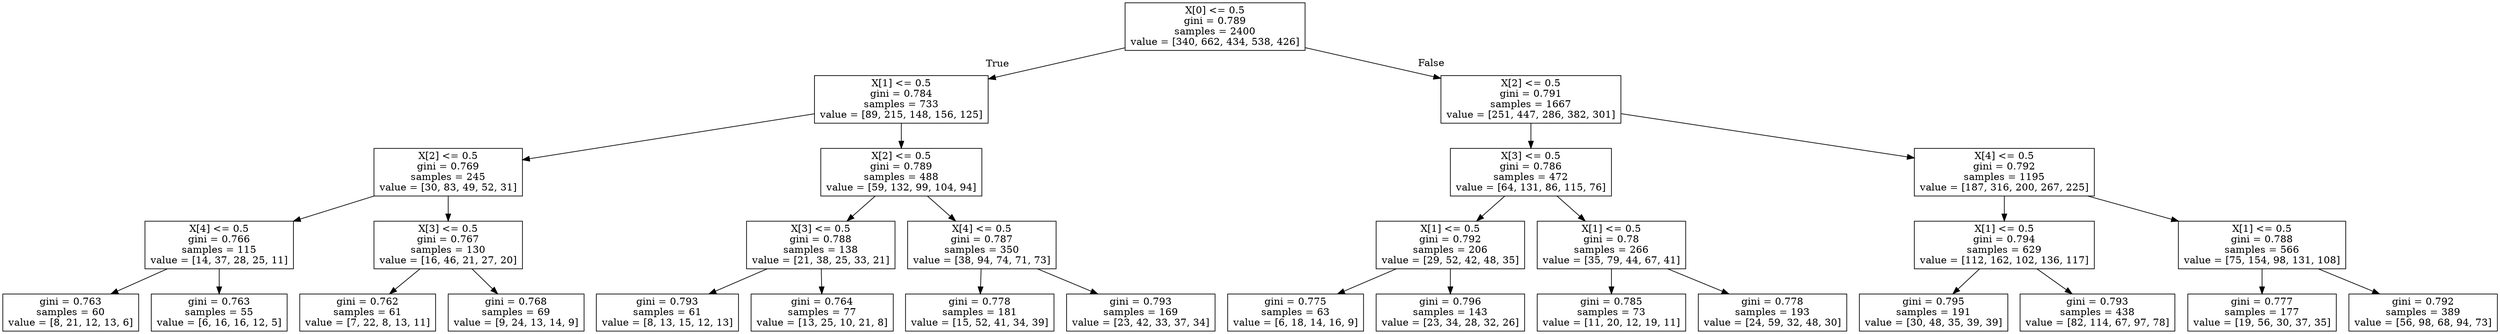 digraph Tree {
node [shape=box] ;
0 [label="X[0] <= 0.5\ngini = 0.789\nsamples = 2400\nvalue = [340, 662, 434, 538, 426]"] ;
1 [label="X[1] <= 0.5\ngini = 0.784\nsamples = 733\nvalue = [89, 215, 148, 156, 125]"] ;
0 -> 1 [labeldistance=2.5, labelangle=45, headlabel="True"] ;
2 [label="X[2] <= 0.5\ngini = 0.769\nsamples = 245\nvalue = [30, 83, 49, 52, 31]"] ;
1 -> 2 ;
3 [label="X[4] <= 0.5\ngini = 0.766\nsamples = 115\nvalue = [14, 37, 28, 25, 11]"] ;
2 -> 3 ;
4 [label="gini = 0.763\nsamples = 60\nvalue = [8, 21, 12, 13, 6]"] ;
3 -> 4 ;
5 [label="gini = 0.763\nsamples = 55\nvalue = [6, 16, 16, 12, 5]"] ;
3 -> 5 ;
6 [label="X[3] <= 0.5\ngini = 0.767\nsamples = 130\nvalue = [16, 46, 21, 27, 20]"] ;
2 -> 6 ;
7 [label="gini = 0.762\nsamples = 61\nvalue = [7, 22, 8, 13, 11]"] ;
6 -> 7 ;
8 [label="gini = 0.768\nsamples = 69\nvalue = [9, 24, 13, 14, 9]"] ;
6 -> 8 ;
9 [label="X[2] <= 0.5\ngini = 0.789\nsamples = 488\nvalue = [59, 132, 99, 104, 94]"] ;
1 -> 9 ;
10 [label="X[3] <= 0.5\ngini = 0.788\nsamples = 138\nvalue = [21, 38, 25, 33, 21]"] ;
9 -> 10 ;
11 [label="gini = 0.793\nsamples = 61\nvalue = [8, 13, 15, 12, 13]"] ;
10 -> 11 ;
12 [label="gini = 0.764\nsamples = 77\nvalue = [13, 25, 10, 21, 8]"] ;
10 -> 12 ;
13 [label="X[4] <= 0.5\ngini = 0.787\nsamples = 350\nvalue = [38, 94, 74, 71, 73]"] ;
9 -> 13 ;
14 [label="gini = 0.778\nsamples = 181\nvalue = [15, 52, 41, 34, 39]"] ;
13 -> 14 ;
15 [label="gini = 0.793\nsamples = 169\nvalue = [23, 42, 33, 37, 34]"] ;
13 -> 15 ;
16 [label="X[2] <= 0.5\ngini = 0.791\nsamples = 1667\nvalue = [251, 447, 286, 382, 301]"] ;
0 -> 16 [labeldistance=2.5, labelangle=-45, headlabel="False"] ;
17 [label="X[3] <= 0.5\ngini = 0.786\nsamples = 472\nvalue = [64, 131, 86, 115, 76]"] ;
16 -> 17 ;
18 [label="X[1] <= 0.5\ngini = 0.792\nsamples = 206\nvalue = [29, 52, 42, 48, 35]"] ;
17 -> 18 ;
19 [label="gini = 0.775\nsamples = 63\nvalue = [6, 18, 14, 16, 9]"] ;
18 -> 19 ;
20 [label="gini = 0.796\nsamples = 143\nvalue = [23, 34, 28, 32, 26]"] ;
18 -> 20 ;
21 [label="X[1] <= 0.5\ngini = 0.78\nsamples = 266\nvalue = [35, 79, 44, 67, 41]"] ;
17 -> 21 ;
22 [label="gini = 0.785\nsamples = 73\nvalue = [11, 20, 12, 19, 11]"] ;
21 -> 22 ;
23 [label="gini = 0.778\nsamples = 193\nvalue = [24, 59, 32, 48, 30]"] ;
21 -> 23 ;
24 [label="X[4] <= 0.5\ngini = 0.792\nsamples = 1195\nvalue = [187, 316, 200, 267, 225]"] ;
16 -> 24 ;
25 [label="X[1] <= 0.5\ngini = 0.794\nsamples = 629\nvalue = [112, 162, 102, 136, 117]"] ;
24 -> 25 ;
26 [label="gini = 0.795\nsamples = 191\nvalue = [30, 48, 35, 39, 39]"] ;
25 -> 26 ;
27 [label="gini = 0.793\nsamples = 438\nvalue = [82, 114, 67, 97, 78]"] ;
25 -> 27 ;
28 [label="X[1] <= 0.5\ngini = 0.788\nsamples = 566\nvalue = [75, 154, 98, 131, 108]"] ;
24 -> 28 ;
29 [label="gini = 0.777\nsamples = 177\nvalue = [19, 56, 30, 37, 35]"] ;
28 -> 29 ;
30 [label="gini = 0.792\nsamples = 389\nvalue = [56, 98, 68, 94, 73]"] ;
28 -> 30 ;
}